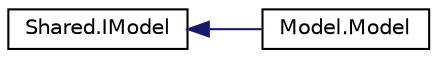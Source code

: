 digraph "Graphical Class Hierarchy"
{
 // LATEX_PDF_SIZE
  edge [fontname="Helvetica",fontsize="10",labelfontname="Helvetica",labelfontsize="10"];
  node [fontname="Helvetica",fontsize="10",shape=record];
  rankdir="LR";
  Node0 [label="Shared.IModel",height=0.2,width=0.4,color="black", fillcolor="white", style="filled",URL="$interface_shared_1_1_i_model.html",tooltip=" "];
  Node0 -> Node1 [dir="back",color="midnightblue",fontsize="10",style="solid",fontname="Helvetica"];
  Node1 [label="Model.Model",height=0.2,width=0.4,color="black", fillcolor="white", style="filled",URL="$class_model_1_1_model.html",tooltip="Model class - contains the data, state and logic of the application."];
}
